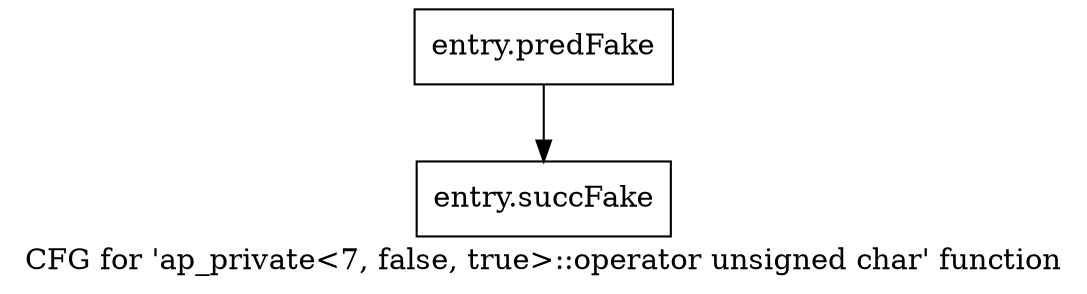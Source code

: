 digraph "CFG for 'ap_private\<7, false, true\>::operator unsigned char' function" {
	label="CFG for 'ap_private\<7, false, true\>::operator unsigned char' function";

	Node0x58e6750 [shape=record,filename="",linenumber="",label="{entry.predFake}"];
	Node0x58e6750 -> Node0x5ae1dc0[ callList="" memoryops="" filename="/home/omerfaruk/tools/Xilinx/Vitis_HLS/2023.2/include/etc/ap_private.h" execusionnum="3"];
	Node0x5ae1dc0 [shape=record,filename="/home/omerfaruk/tools/Xilinx/Vitis_HLS/2023.2/include/etc/ap_private.h",linenumber="1916",label="{entry.succFake}"];
}
